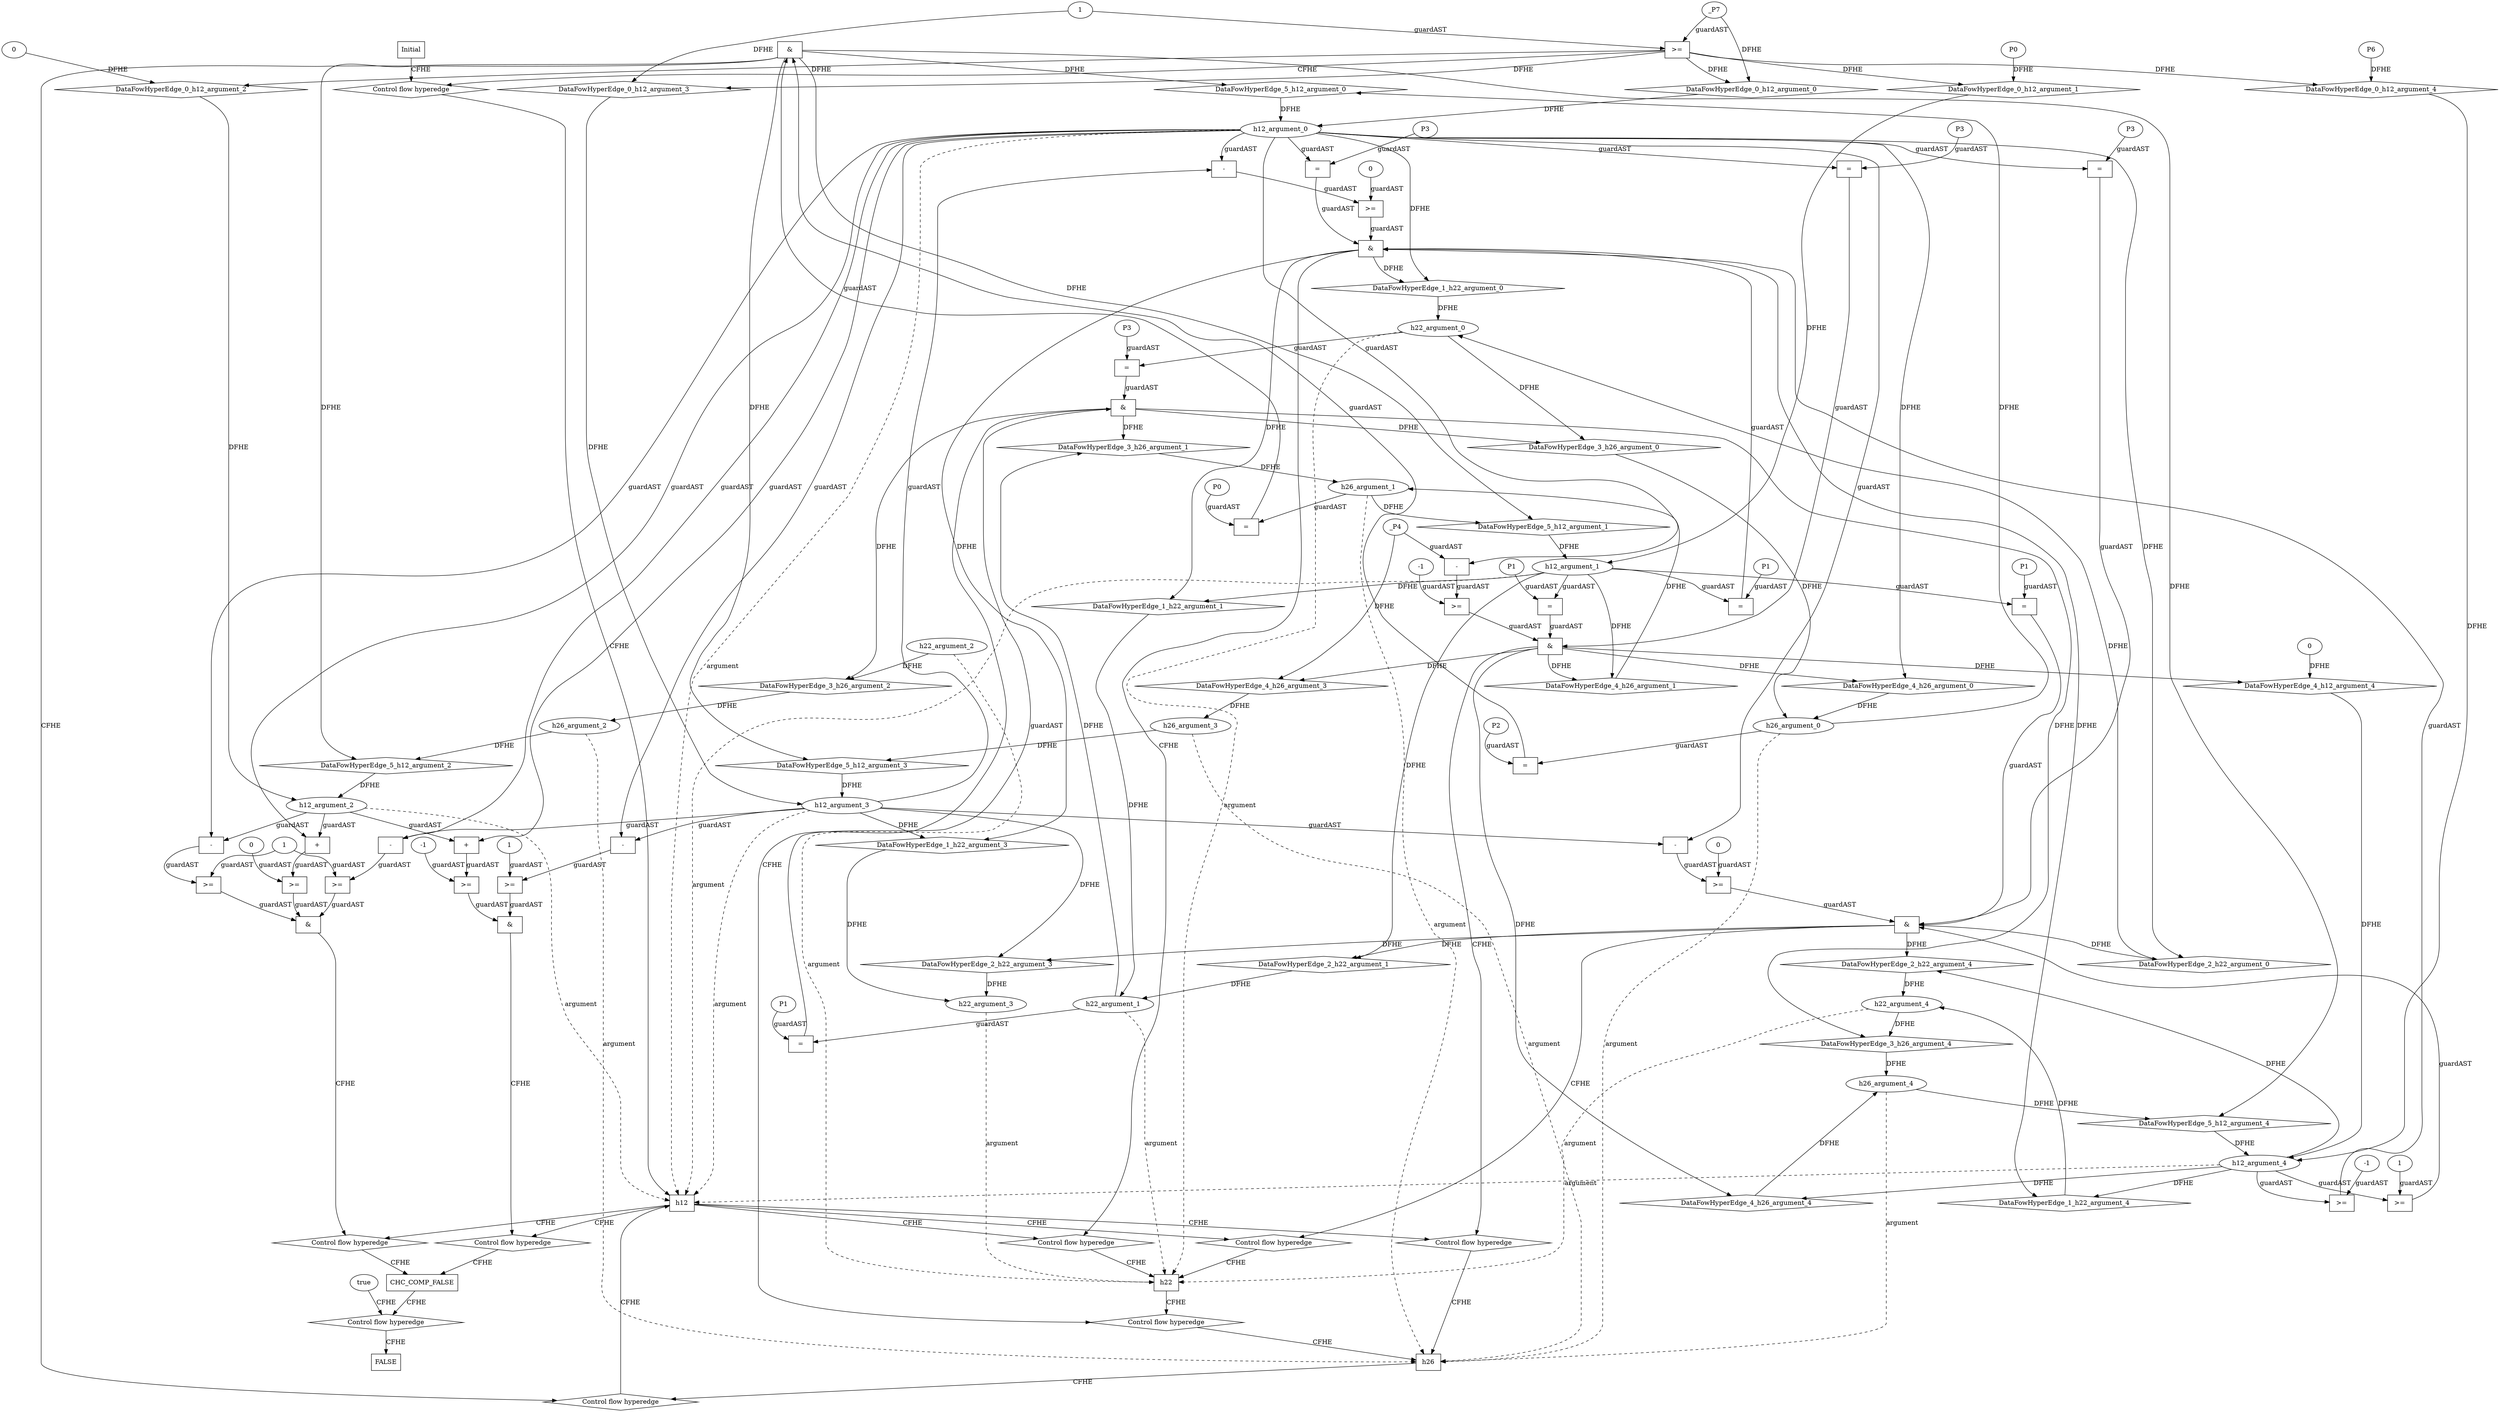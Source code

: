 digraph dag {
"CHC_COMP_FALSE" [label="CHC_COMP_FALSE" nodeName="CHC_COMP_FALSE" class=CONTROL  shape="rect"];
"h12" [label="h12" nodeName="h12" class=CONTROL  shape="rect"];
"h22" [label="h22" nodeName="h22" class=CONTROL  shape="rect"];
"h26" [label="h26" nodeName="h26" class=CONTROL  shape="rect"];
FALSE [label="FALSE" nodeName=FALSE class=CONTROL  shape="rect"];
Initial [label="Initial" nodeName=Initial class=CONTROL  shape="rect"];
ControlFowHyperEdge_0 [label="Control flow hyperedge" nodeName=ControlFowHyperEdge_0 class=controlFlowHyperEdge shape="diamond"];
"Initial" -> ControlFowHyperEdge_0 [label="CFHE"]
ControlFowHyperEdge_0 -> "h12" [label="CFHE"]
ControlFowHyperEdge_1 [label="Control flow hyperedge" nodeName=ControlFowHyperEdge_1 class=controlFlowHyperEdge shape="diamond"];
"h12" -> ControlFowHyperEdge_1 [label="CFHE"]
ControlFowHyperEdge_1 -> "h22" [label="CFHE"]
ControlFowHyperEdge_2 [label="Control flow hyperedge" nodeName=ControlFowHyperEdge_2 class=controlFlowHyperEdge shape="diamond"];
"h12" -> ControlFowHyperEdge_2 [label="CFHE"]
ControlFowHyperEdge_2 -> "h22" [label="CFHE"]
ControlFowHyperEdge_3 [label="Control flow hyperedge" nodeName=ControlFowHyperEdge_3 class=controlFlowHyperEdge shape="diamond"];
"h22" -> ControlFowHyperEdge_3 [label="CFHE"]
ControlFowHyperEdge_3 -> "h26" [label="CFHE"]
ControlFowHyperEdge_4 [label="Control flow hyperedge" nodeName=ControlFowHyperEdge_4 class=controlFlowHyperEdge shape="diamond"];
"h12" -> ControlFowHyperEdge_4 [label="CFHE"]
ControlFowHyperEdge_4 -> "h26" [label="CFHE"]
ControlFowHyperEdge_5 [label="Control flow hyperedge" nodeName=ControlFowHyperEdge_5 class=controlFlowHyperEdge shape="diamond"];
"h26" -> ControlFowHyperEdge_5 [label="CFHE"]
ControlFowHyperEdge_5 -> "h12" [label="CFHE"]
ControlFowHyperEdge_6 [label="Control flow hyperedge" nodeName=ControlFowHyperEdge_6 class=controlFlowHyperEdge shape="diamond"];
"h12" -> ControlFowHyperEdge_6 [label="CFHE"]
ControlFowHyperEdge_6 -> "CHC_COMP_FALSE" [label="CFHE"]
ControlFowHyperEdge_7 [label="Control flow hyperedge" nodeName=ControlFowHyperEdge_7 class=controlFlowHyperEdge shape="diamond"];
"h12" -> ControlFowHyperEdge_7 [label="CFHE"]
ControlFowHyperEdge_7 -> "CHC_COMP_FALSE" [label="CFHE"]
ControlFowHyperEdge_8 [label="Control flow hyperedge" nodeName=ControlFowHyperEdge_8 class=controlFlowHyperEdge shape="diamond"];
"CHC_COMP_FALSE" -> ControlFowHyperEdge_8 [label="CFHE"]
ControlFowHyperEdge_8 -> "FALSE" [label="CFHE"]
"h12_argument_0" [label="h12_argument_0" nodeName=argument0 class=argument  head="h12" shape="oval"];
"h12_argument_0" -> "h12"[label="argument" style="dashed"]
"h12_argument_1" [label="h12_argument_1" nodeName=argument1 class=argument  head="h12" shape="oval"];
"h12_argument_1" -> "h12"[label="argument" style="dashed"]
"h12_argument_2" [label="h12_argument_2" nodeName=argument2 class=argument  head="h12" shape="oval"];
"h12_argument_2" -> "h12"[label="argument" style="dashed"]
"h12_argument_3" [label="h12_argument_3" nodeName=argument3 class=argument  head="h12" shape="oval"];
"h12_argument_3" -> "h12"[label="argument" style="dashed"]
"h12_argument_4" [label="h12_argument_4" nodeName=argument4 class=argument  head="h12" shape="oval"];
"h12_argument_4" -> "h12"[label="argument" style="dashed"]
"h22_argument_0" [label="h22_argument_0" nodeName=argument0 class=argument  head="h22" shape="oval"];
"h22_argument_0" -> "h22"[label="argument" style="dashed"]
"h22_argument_1" [label="h22_argument_1" nodeName=argument1 class=argument  head="h22" shape="oval"];
"h22_argument_1" -> "h22"[label="argument" style="dashed"]
"h22_argument_2" [label="h22_argument_2" nodeName=argument2 class=argument  head="h22" shape="oval"];
"h22_argument_2" -> "h22"[label="argument" style="dashed"]
"h22_argument_3" [label="h22_argument_3" nodeName=argument3 class=argument  head="h22" shape="oval"];
"h22_argument_3" -> "h22"[label="argument" style="dashed"]
"h22_argument_4" [label="h22_argument_4" nodeName=argument4 class=argument  head="h22" shape="oval"];
"h22_argument_4" -> "h22"[label="argument" style="dashed"]
"h26_argument_0" [label="h26_argument_0" nodeName=argument0 class=argument  head="h26" shape="oval"];
"h26_argument_0" -> "h26"[label="argument" style="dashed"]
"h26_argument_1" [label="h26_argument_1" nodeName=argument1 class=argument  head="h26" shape="oval"];
"h26_argument_1" -> "h26"[label="argument" style="dashed"]
"h26_argument_2" [label="h26_argument_2" nodeName=argument2 class=argument  head="h26" shape="oval"];
"h26_argument_2" -> "h26"[label="argument" style="dashed"]
"h26_argument_3" [label="h26_argument_3" nodeName=argument3 class=argument  head="h26" shape="oval"];
"h26_argument_3" -> "h26"[label="argument" style="dashed"]
"h26_argument_4" [label="h26_argument_4" nodeName=argument4 class=argument  head="h26" shape="oval"];
"h26_argument_4" -> "h26"[label="argument" style="dashed"]

"xxxh12___Initial_0xxxguard_0_node_0" [label=">=" nodeName="xxxh12___Initial_0xxxguard_0_node_0" class=Operator  shape="rect"];
"xxxh12___Initial_0xxxdataFlow3_node_0" -> "xxxh12___Initial_0xxxguard_0_node_0"[label="guardAST"]
"xxxh12___Initial_0xxxdataFlow4_node_0" -> "xxxh12___Initial_0xxxguard_0_node_0"[label="guardAST"]

"xxxh12___Initial_0xxxguard_0_node_0" -> "ControlFowHyperEdge_0" [label="CFHE"];
"xxxh12___Initial_0xxxdataFlow_0_node_0" [label="0" nodeName="xxxh12___Initial_0xxxdataFlow_0_node_0" class=IdealInt ];

"xxxh12___Initial_0xxxdataFlow1_node_0" [label="P0" nodeName="xxxh12___Initial_0xxxdataFlow1_node_0" class=symbolicConstant ];

"xxxh12___Initial_0xxxdataFlow2_node_0" [label="P6" nodeName="xxxh12___Initial_0xxxdataFlow2_node_0" class=symbolicConstant ];

"xxxh12___Initial_0xxxdataFlow3_node_0" [label="_P7" nodeName="xxxh12___Initial_0xxxdataFlow3_node_0" class=symbolicConstant ];

"xxxh12___Initial_0xxxdataFlow4_node_0" [label="1" nodeName="xxxh12___Initial_0xxxdataFlow4_node_0" class=IdealInt ];

"xxxh22___h12_1xxx_and" [label="&" nodeName="xxxh22___h12_1xxx_and" class=Operator shape="rect"];
"xxxh22___h12_1xxxguard_0_node_0" [label=">=" nodeName="xxxh22___h12_1xxxguard_0_node_0" class=Operator  shape="rect"];
"xxxh22___h12_1xxxguard_0_node_1" [label="-1" nodeName="xxxh22___h12_1xxxguard_0_node_1" class=IdealInt ];
"xxxh22___h12_1xxxguard_0_node_1" -> "xxxh22___h12_1xxxguard_0_node_0"[label="guardAST"]
"h12_argument_4" -> "xxxh22___h12_1xxxguard_0_node_0"[label="guardAST"]

"xxxh22___h12_1xxxguard_0_node_0" -> "xxxh22___h12_1xxx_and" [label="guardAST"];
"xxxh22___h12_1xxxguard1_node_0" [label=">=" nodeName="xxxh22___h12_1xxxguard1_node_0" class=Operator  shape="rect"];
"xxxh22___h12_1xxxguard1_node_1" [label="0" nodeName="xxxh22___h12_1xxxguard1_node_1" class=IdealInt ];
"xxxh22___h12_1xxxguard1_node_2" [label="-" nodeName="xxxh22___h12_1xxxguard1_node_2" class= Operator shape="rect"];
"xxxh22___h12_1xxxguard1_node_1" -> "xxxh22___h12_1xxxguard1_node_0"[label="guardAST"]
"xxxh22___h12_1xxxguard1_node_2" -> "xxxh22___h12_1xxxguard1_node_0"[label="guardAST"]
"h12_argument_3" -> "xxxh22___h12_1xxxguard1_node_2"[label="guardAST"]
"h12_argument_0" -> "xxxh22___h12_1xxxguard1_node_2"[label="guardAST"]

"xxxh22___h12_1xxxguard1_node_0" -> "xxxh22___h12_1xxx_and" [label="guardAST"];
"xxxh22___h12_1xxxguard2_node_0" [label="=" nodeName="xxxh22___h12_1xxxguard2_node_0" class=Operator  shape="rect"];
"xxxh22___h12_1xxxguard2_node_1" [label="P3" nodeName="xxxh22___h12_1xxxguard2_node_1" class=symbolicConstant ];
"xxxh22___h12_1xxxguard2_node_1" -> "xxxh22___h12_1xxxguard2_node_0"[label="guardAST"]
"h12_argument_0" -> "xxxh22___h12_1xxxguard2_node_0"[label="guardAST"]

"xxxh22___h12_1xxxguard2_node_0" -> "xxxh22___h12_1xxx_and" [label="guardAST"];
"xxxh22___h12_1xxxguard3_node_0" [label="=" nodeName="xxxh22___h12_1xxxguard3_node_0" class=Operator  shape="rect"];
"xxxh22___h12_1xxxguard3_node_1" [label="P1" nodeName="xxxh22___h12_1xxxguard3_node_1" class=symbolicConstant ];
"xxxh22___h12_1xxxguard3_node_1" -> "xxxh22___h12_1xxxguard3_node_0"[label="guardAST"]
"h12_argument_1" -> "xxxh22___h12_1xxxguard3_node_0"[label="guardAST"]

"xxxh22___h12_1xxxguard3_node_0" -> "xxxh22___h12_1xxx_and" [label="guardAST"];
"xxxh22___h12_1xxx_and" -> "ControlFowHyperEdge_1" [label="CFHE"];
"xxxh22___h12_2xxx_and" [label="&" nodeName="xxxh22___h12_2xxx_and" class=Operator shape="rect"];
"xxxh22___h12_2xxxguard_0_node_0" [label=">=" nodeName="xxxh22___h12_2xxxguard_0_node_0" class=Operator  shape="rect"];
"xxxh22___h12_2xxxguard_0_node_2" [label="1" nodeName="xxxh22___h12_2xxxguard_0_node_2" class=IdealInt ];
"h12_argument_4" -> "xxxh22___h12_2xxxguard_0_node_0"[label="guardAST"]
"xxxh22___h12_2xxxguard_0_node_2" -> "xxxh22___h12_2xxxguard_0_node_0"[label="guardAST"]

"xxxh22___h12_2xxxguard_0_node_0" -> "xxxh22___h12_2xxx_and" [label="guardAST"];
"xxxh22___h12_2xxxguard1_node_0" [label=">=" nodeName="xxxh22___h12_2xxxguard1_node_0" class=Operator  shape="rect"];
"xxxh22___h12_2xxxguard1_node_1" [label="0" nodeName="xxxh22___h12_2xxxguard1_node_1" class=IdealInt ];
"xxxh22___h12_2xxxguard1_node_2" [label="-" nodeName="xxxh22___h12_2xxxguard1_node_2" class= Operator shape="rect"];
"xxxh22___h12_2xxxguard1_node_1" -> "xxxh22___h12_2xxxguard1_node_0"[label="guardAST"]
"xxxh22___h12_2xxxguard1_node_2" -> "xxxh22___h12_2xxxguard1_node_0"[label="guardAST"]
"h12_argument_3" -> "xxxh22___h12_2xxxguard1_node_2"[label="guardAST"]
"h12_argument_0" -> "xxxh22___h12_2xxxguard1_node_2"[label="guardAST"]

"xxxh22___h12_2xxxguard1_node_0" -> "xxxh22___h12_2xxx_and" [label="guardAST"];
"xxxh22___h12_2xxxguard2_node_0" [label="=" nodeName="xxxh22___h12_2xxxguard2_node_0" class=Operator  shape="rect"];
"xxxh22___h12_2xxxguard2_node_1" [label="P3" nodeName="xxxh22___h12_2xxxguard2_node_1" class=symbolicConstant ];
"xxxh22___h12_2xxxguard2_node_1" -> "xxxh22___h12_2xxxguard2_node_0"[label="guardAST"]
"h12_argument_0" -> "xxxh22___h12_2xxxguard2_node_0"[label="guardAST"]

"xxxh22___h12_2xxxguard2_node_0" -> "xxxh22___h12_2xxx_and" [label="guardAST"];
"xxxh22___h12_2xxxguard3_node_0" [label="=" nodeName="xxxh22___h12_2xxxguard3_node_0" class=Operator  shape="rect"];
"xxxh22___h12_2xxxguard3_node_1" [label="P1" nodeName="xxxh22___h12_2xxxguard3_node_1" class=symbolicConstant ];
"xxxh22___h12_2xxxguard3_node_1" -> "xxxh22___h12_2xxxguard3_node_0"[label="guardAST"]
"h12_argument_1" -> "xxxh22___h12_2xxxguard3_node_0"[label="guardAST"]

"xxxh22___h12_2xxxguard3_node_0" -> "xxxh22___h12_2xxx_and" [label="guardAST"];
"xxxh22___h12_2xxx_and" -> "ControlFowHyperEdge_2" [label="CFHE"];
"xxxh26___h22_3xxx_and" [label="&" nodeName="xxxh26___h22_3xxx_and" class=Operator shape="rect"];
"xxxh26___h22_3xxxguard_0_node_0" [label="=" nodeName="xxxh26___h22_3xxxguard_0_node_0" class=Operator  shape="rect"];
"xxxh26___h22_3xxxguard_0_node_1" [label="P3" nodeName="xxxh26___h22_3xxxguard_0_node_1" class=symbolicConstant ];
"xxxh26___h22_3xxxguard_0_node_1" -> "xxxh26___h22_3xxxguard_0_node_0"[label="guardAST"]
"h22_argument_0" -> "xxxh26___h22_3xxxguard_0_node_0"[label="guardAST"]

"xxxh26___h22_3xxxguard_0_node_0" -> "xxxh26___h22_3xxx_and" [label="guardAST"];
"xxxh26___h22_3xxxguard1_node_0" [label="=" nodeName="xxxh26___h22_3xxxguard1_node_0" class=Operator  shape="rect"];
"xxxh26___h22_3xxxguard1_node_1" [label="P1" nodeName="xxxh26___h22_3xxxguard1_node_1" class=symbolicConstant ];
"xxxh26___h22_3xxxguard1_node_1" -> "xxxh26___h22_3xxxguard1_node_0"[label="guardAST"]
"h22_argument_1" -> "xxxh26___h22_3xxxguard1_node_0"[label="guardAST"]

"xxxh26___h22_3xxxguard1_node_0" -> "xxxh26___h22_3xxx_and" [label="guardAST"];
"xxxh26___h22_3xxx_and" -> "ControlFowHyperEdge_3" [label="CFHE"];
"xxxh26___h12_4xxx_and" [label="&" nodeName="xxxh26___h12_4xxx_and" class=Operator shape="rect"];
"xxxh26___h12_4xxxguard_0_node_0" [label=">=" nodeName="xxxh26___h12_4xxxguard_0_node_0" class=Operator  shape="rect"];
"xxxh26___h12_4xxxguard_0_node_1" [label="-" nodeName="xxxh26___h12_4xxxguard_0_node_1" class= Operator shape="rect"];
"xxxh26___h12_4xxxguard_0_node_4" [label="-1" nodeName="xxxh26___h12_4xxxguard_0_node_4" class=IdealInt ];
"xxxh26___h12_4xxxguard_0_node_1" -> "xxxh26___h12_4xxxguard_0_node_0"[label="guardAST"]
"xxxh26___h12_4xxxguard_0_node_4" -> "xxxh26___h12_4xxxguard_0_node_0"[label="guardAST"]
"h12_argument_0" -> "xxxh26___h12_4xxxguard_0_node_1"[label="guardAST"]
"xxxh26___h12_4xxxdataFlow_0_node_0" -> "xxxh26___h12_4xxxguard_0_node_1"[label="guardAST"]

"xxxh26___h12_4xxxguard_0_node_0" -> "xxxh26___h12_4xxx_and" [label="guardAST"];
"xxxh26___h12_4xxxguard1_node_0" [label="=" nodeName="xxxh26___h12_4xxxguard1_node_0" class=Operator  shape="rect"];
"xxxh26___h12_4xxxguard1_node_1" [label="P3" nodeName="xxxh26___h12_4xxxguard1_node_1" class=symbolicConstant ];
"xxxh26___h12_4xxxguard1_node_1" -> "xxxh26___h12_4xxxguard1_node_0"[label="guardAST"]
"h12_argument_0" -> "xxxh26___h12_4xxxguard1_node_0"[label="guardAST"]

"xxxh26___h12_4xxxguard1_node_0" -> "xxxh26___h12_4xxx_and" [label="guardAST"];
"xxxh26___h12_4xxxguard2_node_0" [label="=" nodeName="xxxh26___h12_4xxxguard2_node_0" class=Operator  shape="rect"];
"xxxh26___h12_4xxxguard2_node_1" [label="P1" nodeName="xxxh26___h12_4xxxguard2_node_1" class=symbolicConstant ];
"xxxh26___h12_4xxxguard2_node_1" -> "xxxh26___h12_4xxxguard2_node_0"[label="guardAST"]
"h12_argument_1" -> "xxxh26___h12_4xxxguard2_node_0"[label="guardAST"]

"xxxh26___h12_4xxxguard2_node_0" -> "xxxh26___h12_4xxx_and" [label="guardAST"];
"xxxh26___h12_4xxx_and" -> "ControlFowHyperEdge_4" [label="CFHE"];
"xxxh26___h12_4xxxdataFlow_0_node_0" [label="_P4" nodeName="xxxh26___h12_4xxxdataFlow_0_node_0" class=symbolicConstant ];


"xxxh12___h26_5xxx_and" [label="&" nodeName="xxxh12___h26_5xxx_and" class=Operator shape="rect"];
"xxxh12___h26_5xxxguard_0_node_0" [label="=" nodeName="xxxh12___h26_5xxxguard_0_node_0" class=Operator  shape="rect"];
"xxxh12___h26_5xxxguard_0_node_1" [label="P2" nodeName="xxxh12___h26_5xxxguard_0_node_1" class=symbolicConstant ];
"xxxh12___h26_5xxxguard_0_node_1" -> "xxxh12___h26_5xxxguard_0_node_0"[label="guardAST"]
"h26_argument_0" -> "xxxh12___h26_5xxxguard_0_node_0"[label="guardAST"]

"xxxh12___h26_5xxxguard_0_node_0" -> "xxxh12___h26_5xxx_and" [label="guardAST"];
"xxxh12___h26_5xxxguard1_node_0" [label="=" nodeName="xxxh12___h26_5xxxguard1_node_0" class=Operator  shape="rect"];
"xxxh12___h26_5xxxguard1_node_1" [label="P0" nodeName="xxxh12___h26_5xxxguard1_node_1" class=symbolicConstant ];
"xxxh12___h26_5xxxguard1_node_1" -> "xxxh12___h26_5xxxguard1_node_0"[label="guardAST"]
"h26_argument_1" -> "xxxh12___h26_5xxxguard1_node_0"[label="guardAST"]

"xxxh12___h26_5xxxguard1_node_0" -> "xxxh12___h26_5xxx_and" [label="guardAST"];
"xxxh12___h26_5xxx_and" -> "ControlFowHyperEdge_5" [label="CFHE"];
"xxxCHC_COMP_FALSE___h12_6xxx_and" [label="&" nodeName="xxxCHC_COMP_FALSE___h12_6xxx_and" class=Operator shape="rect"];
"xxxCHC_COMP_FALSE___h12_6xxxguard_0_node_0" [label=">=" nodeName="xxxCHC_COMP_FALSE___h12_6xxxguard_0_node_0" class=Operator  shape="rect"];
"xxxCHC_COMP_FALSE___h12_6xxxguard_0_node_1" [label="-1" nodeName="xxxCHC_COMP_FALSE___h12_6xxxguard_0_node_1" class=IdealInt ];
"xxxCHC_COMP_FALSE___h12_6xxxguard_0_node_2" [label="+" nodeName="xxxCHC_COMP_FALSE___h12_6xxxguard_0_node_2" class= Operator shape="rect"];
"xxxCHC_COMP_FALSE___h12_6xxxguard_0_node_1" -> "xxxCHC_COMP_FALSE___h12_6xxxguard_0_node_0"[label="guardAST"]
"xxxCHC_COMP_FALSE___h12_6xxxguard_0_node_2" -> "xxxCHC_COMP_FALSE___h12_6xxxguard_0_node_0"[label="guardAST"]
"h12_argument_2" -> "xxxCHC_COMP_FALSE___h12_6xxxguard_0_node_2"[label="guardAST"]
"h12_argument_0" -> "xxxCHC_COMP_FALSE___h12_6xxxguard_0_node_2"[label="guardAST"]

"xxxCHC_COMP_FALSE___h12_6xxxguard_0_node_0" -> "xxxCHC_COMP_FALSE___h12_6xxx_and" [label="guardAST"];
"xxxCHC_COMP_FALSE___h12_6xxxguard1_node_0" [label=">=" nodeName="xxxCHC_COMP_FALSE___h12_6xxxguard1_node_0" class=Operator  shape="rect"];
"xxxCHC_COMP_FALSE___h12_6xxxguard1_node_1" [label="-" nodeName="xxxCHC_COMP_FALSE___h12_6xxxguard1_node_1" class= Operator shape="rect"];
"xxxCHC_COMP_FALSE___h12_6xxxguard1_node_4" [label="1" nodeName="xxxCHC_COMP_FALSE___h12_6xxxguard1_node_4" class=IdealInt ];
"xxxCHC_COMP_FALSE___h12_6xxxguard1_node_1" -> "xxxCHC_COMP_FALSE___h12_6xxxguard1_node_0"[label="guardAST"]
"xxxCHC_COMP_FALSE___h12_6xxxguard1_node_4" -> "xxxCHC_COMP_FALSE___h12_6xxxguard1_node_0"[label="guardAST"]
"h12_argument_3" -> "xxxCHC_COMP_FALSE___h12_6xxxguard1_node_1"[label="guardAST"]
"h12_argument_0" -> "xxxCHC_COMP_FALSE___h12_6xxxguard1_node_1"[label="guardAST"]

"xxxCHC_COMP_FALSE___h12_6xxxguard1_node_0" -> "xxxCHC_COMP_FALSE___h12_6xxx_and" [label="guardAST"];
"xxxCHC_COMP_FALSE___h12_6xxx_and" -> "ControlFowHyperEdge_6" [label="CFHE"];
"xxxCHC_COMP_FALSE___h12_7xxx_and" [label="&" nodeName="xxxCHC_COMP_FALSE___h12_7xxx_and" class=Operator shape="rect"];
"xxxCHC_COMP_FALSE___h12_7xxxguard_0_node_0" [label=">=" nodeName="xxxCHC_COMP_FALSE___h12_7xxxguard_0_node_0" class=Operator  shape="rect"];
"xxxCHC_COMP_FALSE___h12_7xxxguard_0_node_1" [label="-" nodeName="xxxCHC_COMP_FALSE___h12_7xxxguard_0_node_1" class= Operator shape="rect"];
"xxxCHC_COMP_FALSE___h12_7xxxguard_0_node_4" [label="1" nodeName="xxxCHC_COMP_FALSE___h12_7xxxguard_0_node_4" class=IdealInt ];
"xxxCHC_COMP_FALSE___h12_7xxxguard_0_node_1" -> "xxxCHC_COMP_FALSE___h12_7xxxguard_0_node_0"[label="guardAST"]
"xxxCHC_COMP_FALSE___h12_7xxxguard_0_node_4" -> "xxxCHC_COMP_FALSE___h12_7xxxguard_0_node_0"[label="guardAST"]
"h12_argument_2" -> "xxxCHC_COMP_FALSE___h12_7xxxguard_0_node_1"[label="guardAST"]
"h12_argument_0" -> "xxxCHC_COMP_FALSE___h12_7xxxguard_0_node_1"[label="guardAST"]

"xxxCHC_COMP_FALSE___h12_7xxxguard_0_node_0" -> "xxxCHC_COMP_FALSE___h12_7xxx_and" [label="guardAST"];
"xxxCHC_COMP_FALSE___h12_7xxxguard1_node_0" [label=">=" nodeName="xxxCHC_COMP_FALSE___h12_7xxxguard1_node_0" class=Operator  shape="rect"];
"xxxCHC_COMP_FALSE___h12_7xxxguard1_node_1" [label="+" nodeName="xxxCHC_COMP_FALSE___h12_7xxxguard1_node_1" class= Operator shape="rect"];
"xxxCHC_COMP_FALSE___h12_7xxxguard1_node_4" [label="0" nodeName="xxxCHC_COMP_FALSE___h12_7xxxguard1_node_4" class=IdealInt ];
"xxxCHC_COMP_FALSE___h12_7xxxguard1_node_1" -> "xxxCHC_COMP_FALSE___h12_7xxxguard1_node_0"[label="guardAST"]
"xxxCHC_COMP_FALSE___h12_7xxxguard1_node_4" -> "xxxCHC_COMP_FALSE___h12_7xxxguard1_node_0"[label="guardAST"]
"h12_argument_2" -> "xxxCHC_COMP_FALSE___h12_7xxxguard1_node_1"[label="guardAST"]
"h12_argument_0" -> "xxxCHC_COMP_FALSE___h12_7xxxguard1_node_1"[label="guardAST"]

"xxxCHC_COMP_FALSE___h12_7xxxguard1_node_0" -> "xxxCHC_COMP_FALSE___h12_7xxx_and" [label="guardAST"];
"xxxCHC_COMP_FALSE___h12_7xxxguard2_node_0" [label=">=" nodeName="xxxCHC_COMP_FALSE___h12_7xxxguard2_node_0" class=Operator  shape="rect"];
"xxxCHC_COMP_FALSE___h12_7xxxguard2_node_1" [label="-" nodeName="xxxCHC_COMP_FALSE___h12_7xxxguard2_node_1" class= Operator shape="rect"];
"xxxCHC_COMP_FALSE___h12_7xxxguard2_node_1" -> "xxxCHC_COMP_FALSE___h12_7xxxguard2_node_0"[label="guardAST"]
"xxxCHC_COMP_FALSE___h12_7xxxguard_0_node_4" -> "xxxCHC_COMP_FALSE___h12_7xxxguard2_node_0"[label="guardAST"]
"h12_argument_3" -> "xxxCHC_COMP_FALSE___h12_7xxxguard2_node_1"[label="guardAST"]
"h12_argument_0" -> "xxxCHC_COMP_FALSE___h12_7xxxguard2_node_1"[label="guardAST"]

"xxxCHC_COMP_FALSE___h12_7xxxguard2_node_0" -> "xxxCHC_COMP_FALSE___h12_7xxx_and" [label="guardAST"];
"xxxCHC_COMP_FALSE___h12_7xxx_and" -> "ControlFowHyperEdge_7" [label="CFHE"];
"xxxFALSE___CHC_COMP_FALSE_8xxxguard_0_node_0" [label="true" nodeName="xxxFALSE___CHC_COMP_FALSE_8xxxguard_0_node_0" class=Constant ];

"xxxFALSE___CHC_COMP_FALSE_8xxxguard_0_node_0" -> "ControlFowHyperEdge_8" [label="CFHE"];
"xxxh26___h12_4xxxh12_argument_4_constant_0" [label="0" nodeName="xxxh26___h12_4xxxh12_argument_4_constant_0" class=Constant];
"DataFowHyperEdge_4_h12_argument_4" [label="DataFowHyperEdge_4_h12_argument_4" nodeName="DataFowHyperEdge_4_h12_argument_4" class=DataFlowHyperedge shape="diamond"];
"DataFowHyperEdge_4_h12_argument_4" -> "h12_argument_4"[label="DFHE"]
"xxxh26___h12_4xxx_and" -> "DataFowHyperEdge_4_h12_argument_4"[label="DFHE"]
"xxxh26___h12_4xxxh12_argument_4_constant_0" -> "DataFowHyperEdge_4_h12_argument_4" [label="DFHE"];
"h12_argument_0" -> "DataFowHyperEdge_1_h22_argument_0"[label="DFHE"]
"DataFowHyperEdge_1_h22_argument_0" [label="DataFowHyperEdge_1_h22_argument_0" nodeName="DataFowHyperEdge_1_h22_argument_0" class=DataFlowHyperedge shape="diamond"];
"DataFowHyperEdge_1_h22_argument_0" -> "h22_argument_0"[label="DFHE"]
"xxxh22___h12_1xxx_and" -> "DataFowHyperEdge_1_h22_argument_0"[label="DFHE"]
"h12_argument_1" -> "DataFowHyperEdge_1_h22_argument_1"[label="DFHE"]
"DataFowHyperEdge_1_h22_argument_1" [label="DataFowHyperEdge_1_h22_argument_1" nodeName="DataFowHyperEdge_1_h22_argument_1" class=DataFlowHyperedge shape="diamond"];
"DataFowHyperEdge_1_h22_argument_1" -> "h22_argument_1"[label="DFHE"]
"xxxh22___h12_1xxx_and" -> "DataFowHyperEdge_1_h22_argument_1"[label="DFHE"]
"h12_argument_3" -> "DataFowHyperEdge_1_h22_argument_3"[label="DFHE"]
"DataFowHyperEdge_1_h22_argument_3" [label="DataFowHyperEdge_1_h22_argument_3" nodeName="DataFowHyperEdge_1_h22_argument_3" class=DataFlowHyperedge shape="diamond"];
"DataFowHyperEdge_1_h22_argument_3" -> "h22_argument_3"[label="DFHE"]
"xxxh22___h12_1xxx_and" -> "DataFowHyperEdge_1_h22_argument_3"[label="DFHE"]
"h12_argument_4" -> "DataFowHyperEdge_1_h22_argument_4"[label="DFHE"]
"DataFowHyperEdge_1_h22_argument_4" [label="DataFowHyperEdge_1_h22_argument_4" nodeName="DataFowHyperEdge_1_h22_argument_4" class=DataFlowHyperedge shape="diamond"];
"DataFowHyperEdge_1_h22_argument_4" -> "h22_argument_4"[label="DFHE"]
"xxxh22___h12_1xxx_and" -> "DataFowHyperEdge_1_h22_argument_4"[label="DFHE"]
"h12_argument_0" -> "DataFowHyperEdge_2_h22_argument_0"[label="DFHE"]
"DataFowHyperEdge_2_h22_argument_0" [label="DataFowHyperEdge_2_h22_argument_0" nodeName="DataFowHyperEdge_2_h22_argument_0" class=DataFlowHyperedge shape="diamond"];
"DataFowHyperEdge_2_h22_argument_0" -> "h22_argument_0"[label="DFHE"]
"xxxh22___h12_2xxx_and" -> "DataFowHyperEdge_2_h22_argument_0"[label="DFHE"]
"h12_argument_1" -> "DataFowHyperEdge_2_h22_argument_1"[label="DFHE"]
"DataFowHyperEdge_2_h22_argument_1" [label="DataFowHyperEdge_2_h22_argument_1" nodeName="DataFowHyperEdge_2_h22_argument_1" class=DataFlowHyperedge shape="diamond"];
"DataFowHyperEdge_2_h22_argument_1" -> "h22_argument_1"[label="DFHE"]
"xxxh22___h12_2xxx_and" -> "DataFowHyperEdge_2_h22_argument_1"[label="DFHE"]
"h12_argument_3" -> "DataFowHyperEdge_2_h22_argument_3"[label="DFHE"]
"DataFowHyperEdge_2_h22_argument_3" [label="DataFowHyperEdge_2_h22_argument_3" nodeName="DataFowHyperEdge_2_h22_argument_3" class=DataFlowHyperedge shape="diamond"];
"DataFowHyperEdge_2_h22_argument_3" -> "h22_argument_3"[label="DFHE"]
"xxxh22___h12_2xxx_and" -> "DataFowHyperEdge_2_h22_argument_3"[label="DFHE"]
"h12_argument_4" -> "DataFowHyperEdge_2_h22_argument_4"[label="DFHE"]
"DataFowHyperEdge_2_h22_argument_4" [label="DataFowHyperEdge_2_h22_argument_4" nodeName="DataFowHyperEdge_2_h22_argument_4" class=DataFlowHyperedge shape="diamond"];
"DataFowHyperEdge_2_h22_argument_4" -> "h22_argument_4"[label="DFHE"]
"xxxh22___h12_2xxx_and" -> "DataFowHyperEdge_2_h22_argument_4"[label="DFHE"]
"h22_argument_0" -> "DataFowHyperEdge_3_h26_argument_0"[label="DFHE"]
"DataFowHyperEdge_3_h26_argument_0" [label="DataFowHyperEdge_3_h26_argument_0" nodeName="DataFowHyperEdge_3_h26_argument_0" class=DataFlowHyperedge shape="diamond"];
"DataFowHyperEdge_3_h26_argument_0" -> "h26_argument_0"[label="DFHE"]
"xxxh26___h22_3xxx_and" -> "DataFowHyperEdge_3_h26_argument_0"[label="DFHE"]
"h22_argument_1" -> "DataFowHyperEdge_3_h26_argument_1"[label="DFHE"]
"DataFowHyperEdge_3_h26_argument_1" [label="DataFowHyperEdge_3_h26_argument_1" nodeName="DataFowHyperEdge_3_h26_argument_1" class=DataFlowHyperedge shape="diamond"];
"DataFowHyperEdge_3_h26_argument_1" -> "h26_argument_1"[label="DFHE"]
"xxxh26___h22_3xxx_and" -> "DataFowHyperEdge_3_h26_argument_1"[label="DFHE"]
"h22_argument_2" -> "DataFowHyperEdge_3_h26_argument_2"[label="DFHE"]
"DataFowHyperEdge_3_h26_argument_2" [label="DataFowHyperEdge_3_h26_argument_2" nodeName="DataFowHyperEdge_3_h26_argument_2" class=DataFlowHyperedge shape="diamond"];
"DataFowHyperEdge_3_h26_argument_2" -> "h26_argument_2"[label="DFHE"]
"xxxh26___h22_3xxx_and" -> "DataFowHyperEdge_3_h26_argument_2"[label="DFHE"]
"h22_argument_4" -> "DataFowHyperEdge_3_h26_argument_4"[label="DFHE"]
"DataFowHyperEdge_3_h26_argument_4" [label="DataFowHyperEdge_3_h26_argument_4" nodeName="DataFowHyperEdge_3_h26_argument_4" class=DataFlowHyperedge shape="diamond"];
"DataFowHyperEdge_3_h26_argument_4" -> "h26_argument_4"[label="DFHE"]
"xxxh26___h22_3xxx_and" -> "DataFowHyperEdge_3_h26_argument_4"[label="DFHE"]
"h12_argument_0" -> "DataFowHyperEdge_4_h26_argument_0"[label="DFHE"]
"DataFowHyperEdge_4_h26_argument_0" [label="DataFowHyperEdge_4_h26_argument_0" nodeName="DataFowHyperEdge_4_h26_argument_0" class=DataFlowHyperedge shape="diamond"];
"DataFowHyperEdge_4_h26_argument_0" -> "h26_argument_0"[label="DFHE"]
"xxxh26___h12_4xxx_and" -> "DataFowHyperEdge_4_h26_argument_0"[label="DFHE"]
"h12_argument_1" -> "DataFowHyperEdge_4_h26_argument_1"[label="DFHE"]
"DataFowHyperEdge_4_h26_argument_1" [label="DataFowHyperEdge_4_h26_argument_1" nodeName="DataFowHyperEdge_4_h26_argument_1" class=DataFlowHyperedge shape="diamond"];
"DataFowHyperEdge_4_h26_argument_1" -> "h26_argument_1"[label="DFHE"]
"xxxh26___h12_4xxx_and" -> "DataFowHyperEdge_4_h26_argument_1"[label="DFHE"]
"h26_argument_0" -> "DataFowHyperEdge_5_h12_argument_0"[label="DFHE"]
"DataFowHyperEdge_5_h12_argument_0" [label="DataFowHyperEdge_5_h12_argument_0" nodeName="DataFowHyperEdge_5_h12_argument_0" class=DataFlowHyperedge shape="diamond"];
"DataFowHyperEdge_5_h12_argument_0" -> "h12_argument_0"[label="DFHE"]
"xxxh12___h26_5xxx_and" -> "DataFowHyperEdge_5_h12_argument_0"[label="DFHE"]
"h26_argument_3" -> "DataFowHyperEdge_5_h12_argument_3"[label="DFHE"]
"DataFowHyperEdge_5_h12_argument_3" [label="DataFowHyperEdge_5_h12_argument_3" nodeName="DataFowHyperEdge_5_h12_argument_3" class=DataFlowHyperedge shape="diamond"];
"DataFowHyperEdge_5_h12_argument_3" -> "h12_argument_3"[label="DFHE"]
"xxxh12___h26_5xxx_and" -> "DataFowHyperEdge_5_h12_argument_3"[label="DFHE"]
"h26_argument_1" -> "DataFowHyperEdge_5_h12_argument_1"[label="DFHE"]
"DataFowHyperEdge_5_h12_argument_1" [label="DataFowHyperEdge_5_h12_argument_1" nodeName="DataFowHyperEdge_5_h12_argument_1" class=DataFlowHyperedge shape="diamond"];
"DataFowHyperEdge_5_h12_argument_1" -> "h12_argument_1"[label="DFHE"]
"xxxh12___h26_5xxx_and" -> "DataFowHyperEdge_5_h12_argument_1"[label="DFHE"]
"h26_argument_4" -> "DataFowHyperEdge_5_h12_argument_4"[label="DFHE"]
"DataFowHyperEdge_5_h12_argument_4" [label="DataFowHyperEdge_5_h12_argument_4" nodeName="DataFowHyperEdge_5_h12_argument_4" class=DataFlowHyperedge shape="diamond"];
"DataFowHyperEdge_5_h12_argument_4" -> "h12_argument_4"[label="DFHE"]
"xxxh12___h26_5xxx_and" -> "DataFowHyperEdge_5_h12_argument_4"[label="DFHE"]
"h26_argument_2" -> "DataFowHyperEdge_5_h12_argument_2"[label="DFHE"]
"DataFowHyperEdge_5_h12_argument_2" [label="DataFowHyperEdge_5_h12_argument_2" nodeName="DataFowHyperEdge_5_h12_argument_2" class=DataFlowHyperedge shape="diamond"];
"DataFowHyperEdge_5_h12_argument_2" -> "h12_argument_2"[label="DFHE"]
"xxxh12___h26_5xxx_and" -> "DataFowHyperEdge_5_h12_argument_2"[label="DFHE"]
"DataFowHyperEdge_0_h12_argument_0" [label="DataFowHyperEdge_0_h12_argument_0" nodeName="DataFowHyperEdge_0_h12_argument_0" class=DataFlowHyperedge shape="diamond"];
"DataFowHyperEdge_0_h12_argument_0" -> "h12_argument_0"[label="DFHE"]
"xxxh12___Initial_0xxxguard_0_node_0" -> "DataFowHyperEdge_0_h12_argument_0"[label="DFHE"]
"xxxh12___Initial_0xxxdataFlow3_node_0" -> "DataFowHyperEdge_0_h12_argument_0" [label="DFHE"];
"DataFowHyperEdge_0_h12_argument_1" [label="DataFowHyperEdge_0_h12_argument_1" nodeName="DataFowHyperEdge_0_h12_argument_1" class=DataFlowHyperedge shape="diamond"];
"DataFowHyperEdge_0_h12_argument_1" -> "h12_argument_1"[label="DFHE"]
"xxxh12___Initial_0xxxguard_0_node_0" -> "DataFowHyperEdge_0_h12_argument_1"[label="DFHE"]
"xxxh12___Initial_0xxxdataFlow1_node_0" -> "DataFowHyperEdge_0_h12_argument_1" [label="DFHE"];
"DataFowHyperEdge_0_h12_argument_2" [label="DataFowHyperEdge_0_h12_argument_2" nodeName="DataFowHyperEdge_0_h12_argument_2" class=DataFlowHyperedge shape="diamond"];
"DataFowHyperEdge_0_h12_argument_2" -> "h12_argument_2"[label="DFHE"]
"xxxh12___Initial_0xxxguard_0_node_0" -> "DataFowHyperEdge_0_h12_argument_2"[label="DFHE"]
"xxxh12___Initial_0xxxdataFlow_0_node_0" -> "DataFowHyperEdge_0_h12_argument_2" [label="DFHE"];
"DataFowHyperEdge_0_h12_argument_3" [label="DataFowHyperEdge_0_h12_argument_3" nodeName="DataFowHyperEdge_0_h12_argument_3" class=DataFlowHyperedge shape="diamond"];
"DataFowHyperEdge_0_h12_argument_3" -> "h12_argument_3"[label="DFHE"]
"xxxh12___Initial_0xxxguard_0_node_0" -> "DataFowHyperEdge_0_h12_argument_3"[label="DFHE"]
"xxxh12___Initial_0xxxdataFlow4_node_0" -> "DataFowHyperEdge_0_h12_argument_3" [label="DFHE"];
"DataFowHyperEdge_0_h12_argument_4" [label="DataFowHyperEdge_0_h12_argument_4" nodeName="DataFowHyperEdge_0_h12_argument_4" class=DataFlowHyperedge shape="diamond"];
"DataFowHyperEdge_0_h12_argument_4" -> "h12_argument_4"[label="DFHE"]
"xxxh12___Initial_0xxxguard_0_node_0" -> "DataFowHyperEdge_0_h12_argument_4"[label="DFHE"]
"xxxh12___Initial_0xxxdataFlow2_node_0" -> "DataFowHyperEdge_0_h12_argument_4" [label="DFHE"];
"DataFowHyperEdge_4_h26_argument_3" [label="DataFowHyperEdge_4_h26_argument_3" nodeName="DataFowHyperEdge_4_h26_argument_3" class=DataFlowHyperedge shape="diamond"];
"DataFowHyperEdge_4_h26_argument_3" -> "h26_argument_3"[label="DFHE"]
"xxxh26___h12_4xxx_and" -> "DataFowHyperEdge_4_h26_argument_3"[label="DFHE"]
"xxxh26___h12_4xxxdataFlow_0_node_0" -> "DataFowHyperEdge_4_h26_argument_3" [label="DFHE"];
"DataFowHyperEdge_4_h26_argument_4" [label="DataFowHyperEdge_4_h26_argument_4" nodeName="DataFowHyperEdge_4_h26_argument_4" class=DataFlowHyperedge shape="diamond"];
"DataFowHyperEdge_4_h26_argument_4" -> "h26_argument_4"[label="DFHE"]
"xxxh26___h12_4xxx_and" -> "DataFowHyperEdge_4_h26_argument_4"[label="DFHE"]
"h12_argument_4" -> "DataFowHyperEdge_4_h26_argument_4" [label="DFHE"];




}
